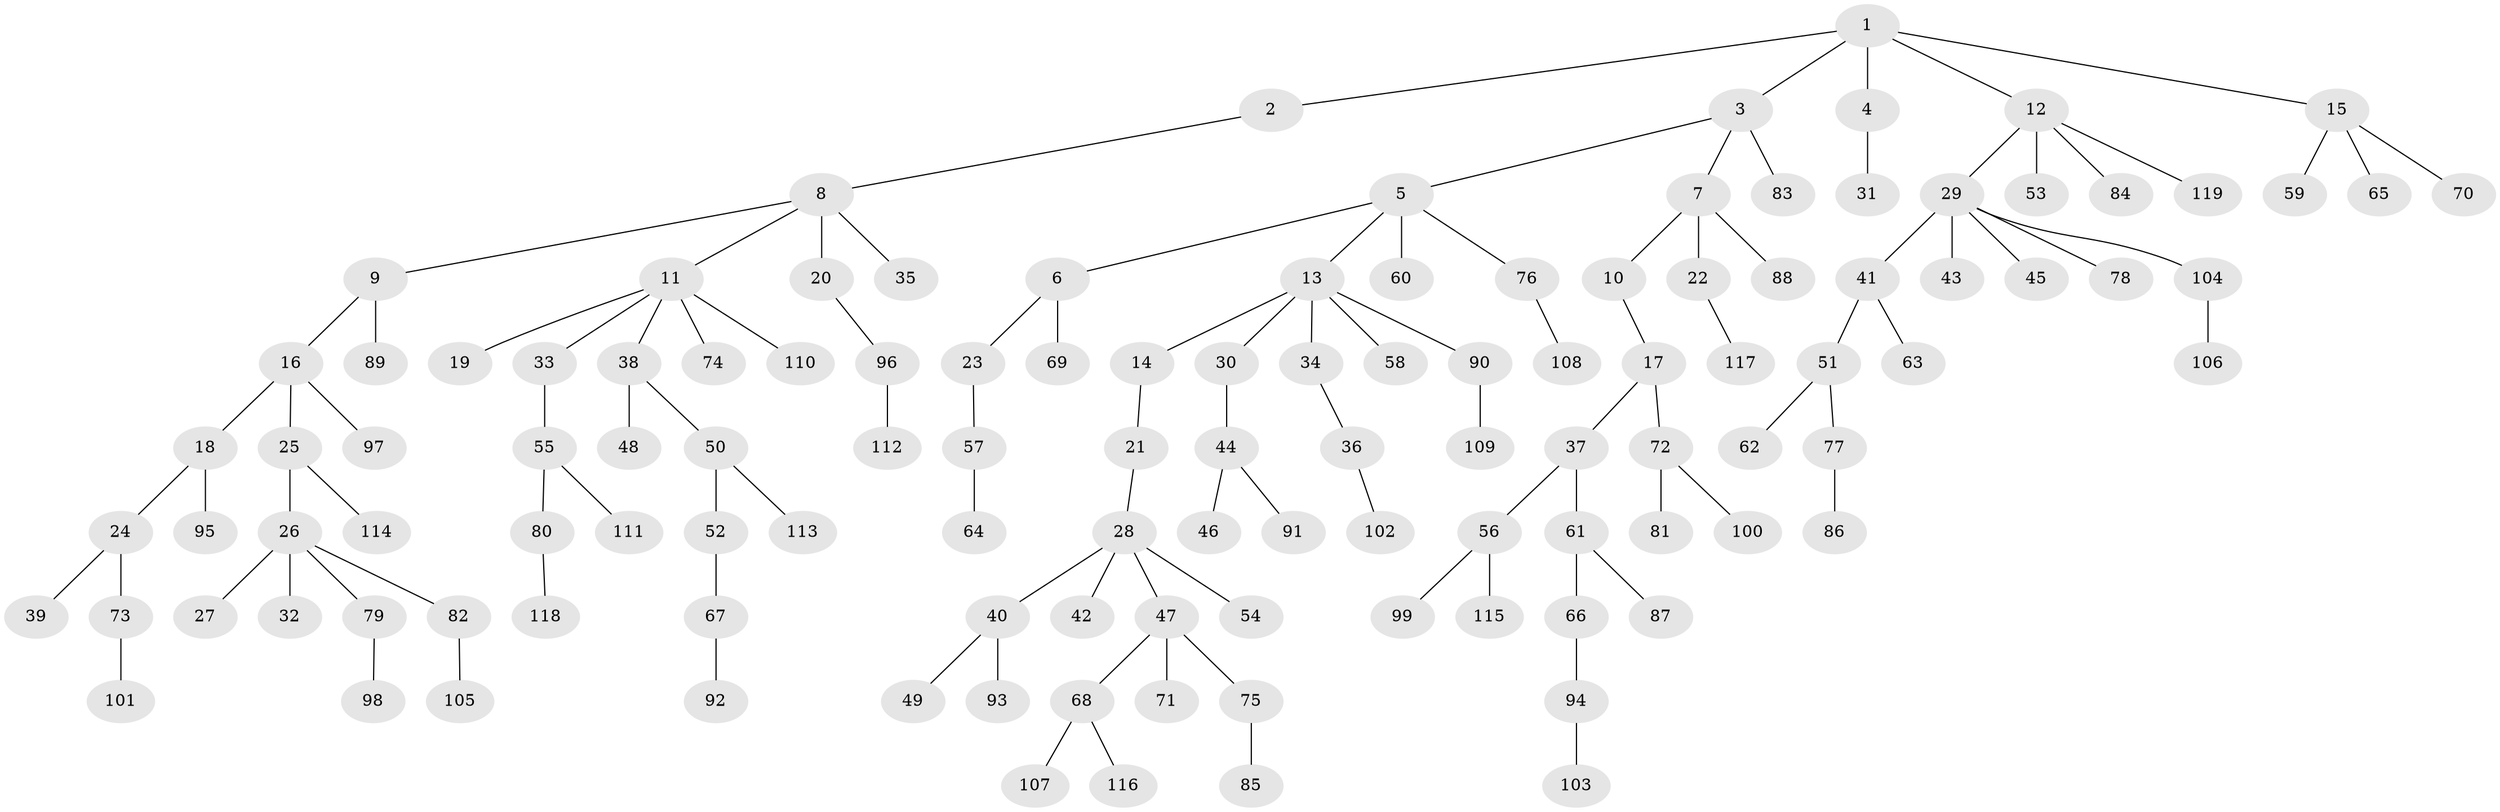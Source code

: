// coarse degree distribution, {5: 0.07228915662650602, 2: 0.1566265060240964, 3: 0.08433734939759036, 1: 0.5903614457831325, 4: 0.060240963855421686, 6: 0.03614457831325301}
// Generated by graph-tools (version 1.1) at 2025/52/02/27/25 19:52:11]
// undirected, 119 vertices, 118 edges
graph export_dot {
graph [start="1"]
  node [color=gray90,style=filled];
  1;
  2;
  3;
  4;
  5;
  6;
  7;
  8;
  9;
  10;
  11;
  12;
  13;
  14;
  15;
  16;
  17;
  18;
  19;
  20;
  21;
  22;
  23;
  24;
  25;
  26;
  27;
  28;
  29;
  30;
  31;
  32;
  33;
  34;
  35;
  36;
  37;
  38;
  39;
  40;
  41;
  42;
  43;
  44;
  45;
  46;
  47;
  48;
  49;
  50;
  51;
  52;
  53;
  54;
  55;
  56;
  57;
  58;
  59;
  60;
  61;
  62;
  63;
  64;
  65;
  66;
  67;
  68;
  69;
  70;
  71;
  72;
  73;
  74;
  75;
  76;
  77;
  78;
  79;
  80;
  81;
  82;
  83;
  84;
  85;
  86;
  87;
  88;
  89;
  90;
  91;
  92;
  93;
  94;
  95;
  96;
  97;
  98;
  99;
  100;
  101;
  102;
  103;
  104;
  105;
  106;
  107;
  108;
  109;
  110;
  111;
  112;
  113;
  114;
  115;
  116;
  117;
  118;
  119;
  1 -- 2;
  1 -- 3;
  1 -- 4;
  1 -- 12;
  1 -- 15;
  2 -- 8;
  3 -- 5;
  3 -- 7;
  3 -- 83;
  4 -- 31;
  5 -- 6;
  5 -- 13;
  5 -- 60;
  5 -- 76;
  6 -- 23;
  6 -- 69;
  7 -- 10;
  7 -- 22;
  7 -- 88;
  8 -- 9;
  8 -- 11;
  8 -- 20;
  8 -- 35;
  9 -- 16;
  9 -- 89;
  10 -- 17;
  11 -- 19;
  11 -- 33;
  11 -- 38;
  11 -- 74;
  11 -- 110;
  12 -- 29;
  12 -- 53;
  12 -- 84;
  12 -- 119;
  13 -- 14;
  13 -- 30;
  13 -- 34;
  13 -- 58;
  13 -- 90;
  14 -- 21;
  15 -- 59;
  15 -- 65;
  15 -- 70;
  16 -- 18;
  16 -- 25;
  16 -- 97;
  17 -- 37;
  17 -- 72;
  18 -- 24;
  18 -- 95;
  20 -- 96;
  21 -- 28;
  22 -- 117;
  23 -- 57;
  24 -- 39;
  24 -- 73;
  25 -- 26;
  25 -- 114;
  26 -- 27;
  26 -- 32;
  26 -- 79;
  26 -- 82;
  28 -- 40;
  28 -- 42;
  28 -- 47;
  28 -- 54;
  29 -- 41;
  29 -- 43;
  29 -- 45;
  29 -- 78;
  29 -- 104;
  30 -- 44;
  33 -- 55;
  34 -- 36;
  36 -- 102;
  37 -- 56;
  37 -- 61;
  38 -- 48;
  38 -- 50;
  40 -- 49;
  40 -- 93;
  41 -- 51;
  41 -- 63;
  44 -- 46;
  44 -- 91;
  47 -- 68;
  47 -- 71;
  47 -- 75;
  50 -- 52;
  50 -- 113;
  51 -- 62;
  51 -- 77;
  52 -- 67;
  55 -- 80;
  55 -- 111;
  56 -- 99;
  56 -- 115;
  57 -- 64;
  61 -- 66;
  61 -- 87;
  66 -- 94;
  67 -- 92;
  68 -- 107;
  68 -- 116;
  72 -- 81;
  72 -- 100;
  73 -- 101;
  75 -- 85;
  76 -- 108;
  77 -- 86;
  79 -- 98;
  80 -- 118;
  82 -- 105;
  90 -- 109;
  94 -- 103;
  96 -- 112;
  104 -- 106;
}
